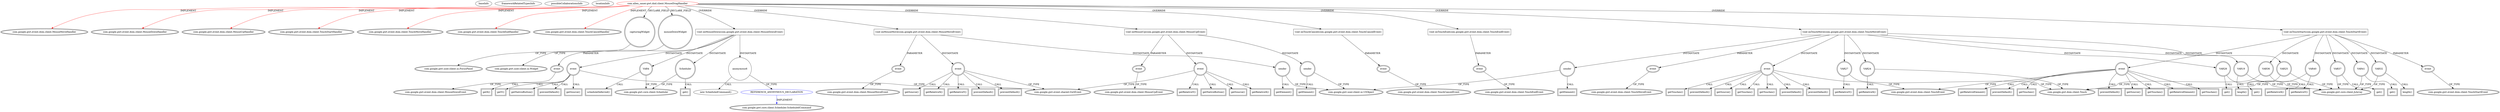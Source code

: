 digraph {
baseInfo[graphId=3680,category="extension_graph",isAnonymous=false,possibleRelation=true]
frameworkRelatedTypesInfo[0="com.google.gwt.event.dom.client.MouseMoveHandler",1="com.google.gwt.event.dom.client.MouseDownHandler",2="com.google.gwt.event.dom.client.MouseUpHandler",3="com.google.gwt.event.dom.client.TouchStartHandler",4="com.google.gwt.event.dom.client.TouchMoveHandler",5="com.google.gwt.event.dom.client.TouchEndHandler",6="com.google.gwt.event.dom.client.TouchCancelHandler"]
possibleCollaborationsInfo[0="3680~OVERRIDING_METHOD_DECLARATION-INSTANTIATION-~com.google.gwt.event.dom.client.MouseMoveHandler com.google.gwt.event.dom.client.MouseDownHandler com.google.gwt.event.dom.client.MouseUpHandler com.google.gwt.event.dom.client.TouchStartHandler com.google.gwt.event.dom.client.TouchMoveHandler com.google.gwt.event.dom.client.TouchEndHandler com.google.gwt.event.dom.client.TouchCancelHandler ~com.google.gwt.core.client.Scheduler.ScheduledCommand ~false~true"]
locationInfo[projectName="mansiT-UiBinder",filePath="/mansiT-UiBinder/UiBinder-master/uibinder/src/com/allen_sauer/gwt/dnd/client/MouseDragHandler.java",contextSignature="MouseDragHandler",graphId="3680"]
0[label="com.allen_sauer.gwt.dnd.client.MouseDragHandler",vertexType="ROOT_CLIENT_CLASS_DECLARATION",isFrameworkType=false,color=red]
1[label="com.google.gwt.event.dom.client.MouseMoveHandler",vertexType="FRAMEWORK_INTERFACE_TYPE",isFrameworkType=true,peripheries=2]
2[label="com.google.gwt.event.dom.client.MouseDownHandler",vertexType="FRAMEWORK_INTERFACE_TYPE",isFrameworkType=true,peripheries=2]
3[label="com.google.gwt.event.dom.client.MouseUpHandler",vertexType="FRAMEWORK_INTERFACE_TYPE",isFrameworkType=true,peripheries=2]
4[label="com.google.gwt.event.dom.client.TouchStartHandler",vertexType="FRAMEWORK_INTERFACE_TYPE",isFrameworkType=true,peripheries=2]
5[label="com.google.gwt.event.dom.client.TouchMoveHandler",vertexType="FRAMEWORK_INTERFACE_TYPE",isFrameworkType=true,peripheries=2]
6[label="com.google.gwt.event.dom.client.TouchEndHandler",vertexType="FRAMEWORK_INTERFACE_TYPE",isFrameworkType=true,peripheries=2]
7[label="com.google.gwt.event.dom.client.TouchCancelHandler",vertexType="FRAMEWORK_INTERFACE_TYPE",isFrameworkType=true,peripheries=2]
8[label="capturingWidget",vertexType="FIELD_DECLARATION",isFrameworkType=true,peripheries=2,shape=circle]
9[label="com.google.gwt.user.client.ui.FocusPanel",vertexType="FRAMEWORK_CLASS_TYPE",isFrameworkType=true,peripheries=2]
10[label="mouseDownWidget",vertexType="FIELD_DECLARATION",isFrameworkType=true,peripheries=2,shape=circle]
11[label="com.google.gwt.user.client.ui.Widget",vertexType="FRAMEWORK_CLASS_TYPE",isFrameworkType=true,peripheries=2]
12[label="void onMouseDown(com.google.gwt.event.dom.client.MouseDownEvent)",vertexType="OVERRIDING_METHOD_DECLARATION",isFrameworkType=false,shape=box]
13[label="event",vertexType="PARAMETER_DECLARATION",isFrameworkType=true,peripheries=2]
14[label="com.google.gwt.event.dom.client.MouseDownEvent",vertexType="FRAMEWORK_CLASS_TYPE",isFrameworkType=true,peripheries=2]
15[label="event",vertexType="VARIABLE_EXPRESION",isFrameworkType=true,peripheries=2,shape=circle]
17[label="com.google.gwt.event.shared.GwtEvent",vertexType="FRAMEWORK_CLASS_TYPE",isFrameworkType=true,peripheries=2]
16[label="getSource()",vertexType="INSIDE_CALL",isFrameworkType=true,peripheries=2,shape=box]
19[label="getX()",vertexType="INSIDE_CALL",isFrameworkType=true,peripheries=2,shape=box]
21[label="getY()",vertexType="INSIDE_CALL",isFrameworkType=true,peripheries=2,shape=box]
23[label="getNativeButton()",vertexType="INSIDE_CALL",isFrameworkType=true,peripheries=2,shape=box]
24[label="VAR4",vertexType="VARIABLE_EXPRESION",isFrameworkType=true,peripheries=2,shape=circle]
26[label="com.google.gwt.core.client.Scheduler",vertexType="FRAMEWORK_CLASS_TYPE",isFrameworkType=true,peripheries=2]
25[label="scheduleDeferred()",vertexType="INSIDE_CALL",isFrameworkType=true,peripheries=2,shape=box]
27[label="Scheduler",vertexType="VARIABLE_EXPRESION",isFrameworkType=true,peripheries=2,shape=circle]
28[label="get()",vertexType="INSIDE_CALL",isFrameworkType=true,peripheries=2,shape=box]
31[label="anonymous6",vertexType="VARIABLE_EXPRESION",isFrameworkType=false,shape=circle]
32[label="REFERENCE_ANONYMOUS_DECLARATION",vertexType="REFERENCE_ANONYMOUS_DECLARATION",isFrameworkType=false,color=blue]
33[label="com.google.gwt.core.client.Scheduler.ScheduledCommand",vertexType="FRAMEWORK_INTERFACE_TYPE",isFrameworkType=true,peripheries=2]
30[label="new ScheduledCommand()",vertexType="CONSTRUCTOR_CALL",isFrameworkType=false]
35[label="preventDefault()",vertexType="INSIDE_CALL",isFrameworkType=true,peripheries=2,shape=box]
36[label="void onMouseMove(com.google.gwt.event.dom.client.MouseMoveEvent)",vertexType="OVERRIDING_METHOD_DECLARATION",isFrameworkType=false,shape=box]
37[label="event",vertexType="PARAMETER_DECLARATION",isFrameworkType=true,peripheries=2]
38[label="com.google.gwt.event.dom.client.MouseMoveEvent",vertexType="FRAMEWORK_CLASS_TYPE",isFrameworkType=true,peripheries=2]
39[label="event",vertexType="VARIABLE_EXPRESION",isFrameworkType=true,peripheries=2,shape=circle]
40[label="getSource()",vertexType="INSIDE_CALL",isFrameworkType=true,peripheries=2,shape=box]
42[label="sender",vertexType="VARIABLE_EXPRESION",isFrameworkType=true,peripheries=2,shape=circle]
44[label="com.google.gwt.user.client.ui.UIObject",vertexType="FRAMEWORK_CLASS_TYPE",isFrameworkType=true,peripheries=2]
43[label="getElement()",vertexType="INSIDE_CALL",isFrameworkType=true,peripheries=2,shape=box]
46[label="getRelativeX()",vertexType="INSIDE_CALL",isFrameworkType=true,peripheries=2,shape=box]
48[label="getRelativeY()",vertexType="INSIDE_CALL",isFrameworkType=true,peripheries=2,shape=box]
50[label="preventDefault()",vertexType="INSIDE_CALL",isFrameworkType=true,peripheries=2,shape=box]
52[label="preventDefault()",vertexType="INSIDE_CALL",isFrameworkType=true,peripheries=2,shape=box]
53[label="void onMouseUp(com.google.gwt.event.dom.client.MouseUpEvent)",vertexType="OVERRIDING_METHOD_DECLARATION",isFrameworkType=false,shape=box]
54[label="event",vertexType="PARAMETER_DECLARATION",isFrameworkType=true,peripheries=2]
55[label="com.google.gwt.event.dom.client.MouseUpEvent",vertexType="FRAMEWORK_CLASS_TYPE",isFrameworkType=true,peripheries=2]
56[label="event",vertexType="VARIABLE_EXPRESION",isFrameworkType=true,peripheries=2,shape=circle]
57[label="getSource()",vertexType="INSIDE_CALL",isFrameworkType=true,peripheries=2,shape=box]
59[label="sender",vertexType="VARIABLE_EXPRESION",isFrameworkType=true,peripheries=2,shape=circle]
60[label="getElement()",vertexType="INSIDE_CALL",isFrameworkType=true,peripheries=2,shape=box]
63[label="getRelativeX()",vertexType="INSIDE_CALL",isFrameworkType=true,peripheries=2,shape=box]
65[label="getRelativeY()",vertexType="INSIDE_CALL",isFrameworkType=true,peripheries=2,shape=box]
67[label="getNativeButton()",vertexType="INSIDE_CALL",isFrameworkType=true,peripheries=2,shape=box]
68[label="void onTouchCancel(com.google.gwt.event.dom.client.TouchCancelEvent)",vertexType="OVERRIDING_METHOD_DECLARATION",isFrameworkType=false,shape=box]
69[label="event",vertexType="PARAMETER_DECLARATION",isFrameworkType=true,peripheries=2]
70[label="com.google.gwt.event.dom.client.TouchCancelEvent",vertexType="FRAMEWORK_CLASS_TYPE",isFrameworkType=true,peripheries=2]
71[label="void onTouchEnd(com.google.gwt.event.dom.client.TouchEndEvent)",vertexType="OVERRIDING_METHOD_DECLARATION",isFrameworkType=false,shape=box]
72[label="event",vertexType="PARAMETER_DECLARATION",isFrameworkType=true,peripheries=2]
73[label="com.google.gwt.event.dom.client.TouchEndEvent",vertexType="FRAMEWORK_CLASS_TYPE",isFrameworkType=true,peripheries=2]
74[label="void onTouchMove(com.google.gwt.event.dom.client.TouchMoveEvent)",vertexType="OVERRIDING_METHOD_DECLARATION",isFrameworkType=false,shape=box]
75[label="event",vertexType="PARAMETER_DECLARATION",isFrameworkType=true,peripheries=2]
76[label="com.google.gwt.event.dom.client.TouchMoveEvent",vertexType="FRAMEWORK_CLASS_TYPE",isFrameworkType=true,peripheries=2]
77[label="VAR19",vertexType="VARIABLE_EXPRESION",isFrameworkType=true,peripheries=2,shape=circle]
79[label="com.google.gwt.core.client.JsArray",vertexType="FRAMEWORK_CLASS_TYPE",isFrameworkType=true,peripheries=2]
78[label="length()",vertexType="INSIDE_CALL",isFrameworkType=true,peripheries=2,shape=box]
80[label="event",vertexType="VARIABLE_EXPRESION",isFrameworkType=true,peripheries=2,shape=circle]
82[label="com.google.gwt.event.dom.client.TouchEvent",vertexType="FRAMEWORK_CLASS_TYPE",isFrameworkType=true,peripheries=2]
81[label="getTouches()",vertexType="INSIDE_CALL",isFrameworkType=true,peripheries=2,shape=box]
84[label="preventDefault()",vertexType="INSIDE_CALL",isFrameworkType=true,peripheries=2,shape=box]
86[label="getSource()",vertexType="INSIDE_CALL",isFrameworkType=true,peripheries=2,shape=box]
87[label="sender",vertexType="VARIABLE_EXPRESION",isFrameworkType=true,peripheries=2,shape=circle]
88[label="getElement()",vertexType="INSIDE_CALL",isFrameworkType=true,peripheries=2,shape=box]
90[label="VAR24",vertexType="VARIABLE_EXPRESION",isFrameworkType=true,peripheries=2,shape=circle]
92[label="com.google.gwt.dom.client.Touch",vertexType="FRAMEWORK_CLASS_TYPE",isFrameworkType=true,peripheries=2]
91[label="getRelativeX()",vertexType="INSIDE_CALL",isFrameworkType=true,peripheries=2,shape=box]
93[label="VAR25",vertexType="VARIABLE_EXPRESION",isFrameworkType=true,peripheries=2,shape=circle]
94[label="get()",vertexType="INSIDE_CALL",isFrameworkType=true,peripheries=2,shape=box]
97[label="getTouches()",vertexType="INSIDE_CALL",isFrameworkType=true,peripheries=2,shape=box]
98[label="VAR27",vertexType="VARIABLE_EXPRESION",isFrameworkType=true,peripheries=2,shape=circle]
99[label="getRelativeY()",vertexType="INSIDE_CALL",isFrameworkType=true,peripheries=2,shape=box]
101[label="VAR28",vertexType="VARIABLE_EXPRESION",isFrameworkType=true,peripheries=2,shape=circle]
102[label="get()",vertexType="INSIDE_CALL",isFrameworkType=true,peripheries=2,shape=box]
105[label="getTouches()",vertexType="INSIDE_CALL",isFrameworkType=true,peripheries=2,shape=box]
107[label="preventDefault()",vertexType="INSIDE_CALL",isFrameworkType=true,peripheries=2,shape=box]
109[label="preventDefault()",vertexType="INSIDE_CALL",isFrameworkType=true,peripheries=2,shape=box]
110[label="void onTouchStart(com.google.gwt.event.dom.client.TouchStartEvent)",vertexType="OVERRIDING_METHOD_DECLARATION",isFrameworkType=false,shape=box]
111[label="event",vertexType="PARAMETER_DECLARATION",isFrameworkType=true,peripheries=2]
112[label="com.google.gwt.event.dom.client.TouchStartEvent",vertexType="FRAMEWORK_CLASS_TYPE",isFrameworkType=true,peripheries=2]
113[label="VAR32",vertexType="VARIABLE_EXPRESION",isFrameworkType=true,peripheries=2,shape=circle]
114[label="length()",vertexType="INSIDE_CALL",isFrameworkType=true,peripheries=2,shape=box]
116[label="event",vertexType="VARIABLE_EXPRESION",isFrameworkType=true,peripheries=2,shape=circle]
117[label="getTouches()",vertexType="INSIDE_CALL",isFrameworkType=true,peripheries=2,shape=box]
120[label="preventDefault()",vertexType="INSIDE_CALL",isFrameworkType=true,peripheries=2,shape=box]
122[label="getSource()",vertexType="INSIDE_CALL",isFrameworkType=true,peripheries=2,shape=box]
123[label="VAR36",vertexType="VARIABLE_EXPRESION",isFrameworkType=true,peripheries=2,shape=circle]
124[label="getRelativeX()",vertexType="INSIDE_CALL",isFrameworkType=true,peripheries=2,shape=box]
126[label="VAR37",vertexType="VARIABLE_EXPRESION",isFrameworkType=true,peripheries=2,shape=circle]
127[label="get()",vertexType="INSIDE_CALL",isFrameworkType=true,peripheries=2,shape=box]
130[label="getTouches()",vertexType="INSIDE_CALL",isFrameworkType=true,peripheries=2,shape=box]
132[label="getRelativeElement()",vertexType="INSIDE_CALL",isFrameworkType=true,peripheries=2,shape=box]
133[label="VAR40",vertexType="VARIABLE_EXPRESION",isFrameworkType=true,peripheries=2,shape=circle]
134[label="getRelativeY()",vertexType="INSIDE_CALL",isFrameworkType=true,peripheries=2,shape=box]
136[label="VAR41",vertexType="VARIABLE_EXPRESION",isFrameworkType=true,peripheries=2,shape=circle]
137[label="get()",vertexType="INSIDE_CALL",isFrameworkType=true,peripheries=2,shape=box]
140[label="getTouches()",vertexType="INSIDE_CALL",isFrameworkType=true,peripheries=2,shape=box]
142[label="getRelativeElement()",vertexType="INSIDE_CALL",isFrameworkType=true,peripheries=2,shape=box]
144[label="preventDefault()",vertexType="INSIDE_CALL",isFrameworkType=true,peripheries=2,shape=box]
0->1[label="IMPLEMENT",color=red]
0->2[label="IMPLEMENT",color=red]
0->3[label="IMPLEMENT",color=red]
0->4[label="IMPLEMENT",color=red]
0->5[label="IMPLEMENT",color=red]
0->6[label="IMPLEMENT",color=red]
0->7[label="IMPLEMENT",color=red]
0->8[label="DECLARE_FIELD"]
8->9[label="OF_TYPE"]
0->10[label="DECLARE_FIELD"]
10->11[label="OF_TYPE"]
0->12[label="OVERRIDE"]
13->14[label="OF_TYPE"]
12->13[label="PARAMETER"]
12->15[label="INSTANTIATE"]
15->17[label="OF_TYPE"]
15->16[label="CALL"]
15->19[label="CALL"]
15->21[label="CALL"]
15->23[label="CALL"]
12->24[label="INSTANTIATE"]
24->26[label="OF_TYPE"]
24->25[label="CALL"]
12->27[label="INSTANTIATE"]
27->26[label="OF_TYPE"]
27->28[label="CALL"]
12->31[label="INSTANTIATE"]
32->33[label="IMPLEMENT",color=blue]
31->32[label="OF_TYPE"]
31->30[label="CALL"]
15->35[label="CALL"]
0->36[label="OVERRIDE"]
37->38[label="OF_TYPE"]
36->37[label="PARAMETER"]
36->39[label="INSTANTIATE"]
39->17[label="OF_TYPE"]
39->40[label="CALL"]
36->42[label="INSTANTIATE"]
42->44[label="OF_TYPE"]
42->43[label="CALL"]
39->46[label="CALL"]
39->48[label="CALL"]
39->50[label="CALL"]
39->52[label="CALL"]
0->53[label="OVERRIDE"]
54->55[label="OF_TYPE"]
53->54[label="PARAMETER"]
53->56[label="INSTANTIATE"]
56->17[label="OF_TYPE"]
56->57[label="CALL"]
53->59[label="INSTANTIATE"]
59->44[label="OF_TYPE"]
59->60[label="CALL"]
56->63[label="CALL"]
56->65[label="CALL"]
56->67[label="CALL"]
0->68[label="OVERRIDE"]
69->70[label="OF_TYPE"]
68->69[label="PARAMETER"]
0->71[label="OVERRIDE"]
72->73[label="OF_TYPE"]
71->72[label="PARAMETER"]
0->74[label="OVERRIDE"]
75->76[label="OF_TYPE"]
74->75[label="PARAMETER"]
74->77[label="INSTANTIATE"]
77->79[label="OF_TYPE"]
77->78[label="CALL"]
74->80[label="INSTANTIATE"]
80->82[label="OF_TYPE"]
80->81[label="CALL"]
80->84[label="CALL"]
80->86[label="CALL"]
74->87[label="INSTANTIATE"]
87->44[label="OF_TYPE"]
87->88[label="CALL"]
74->90[label="INSTANTIATE"]
90->92[label="OF_TYPE"]
90->91[label="CALL"]
74->93[label="INSTANTIATE"]
93->79[label="OF_TYPE"]
93->94[label="CALL"]
80->97[label="CALL"]
74->98[label="INSTANTIATE"]
98->92[label="OF_TYPE"]
98->99[label="CALL"]
74->101[label="INSTANTIATE"]
101->79[label="OF_TYPE"]
101->102[label="CALL"]
80->105[label="CALL"]
80->107[label="CALL"]
80->109[label="CALL"]
0->110[label="OVERRIDE"]
111->112[label="OF_TYPE"]
110->111[label="PARAMETER"]
110->113[label="INSTANTIATE"]
113->79[label="OF_TYPE"]
113->114[label="CALL"]
110->116[label="INSTANTIATE"]
116->82[label="OF_TYPE"]
116->117[label="CALL"]
116->120[label="CALL"]
116->122[label="CALL"]
110->123[label="INSTANTIATE"]
123->92[label="OF_TYPE"]
123->124[label="CALL"]
110->126[label="INSTANTIATE"]
126->79[label="OF_TYPE"]
126->127[label="CALL"]
116->130[label="CALL"]
116->132[label="CALL"]
110->133[label="INSTANTIATE"]
133->92[label="OF_TYPE"]
133->134[label="CALL"]
110->136[label="INSTANTIATE"]
136->79[label="OF_TYPE"]
136->137[label="CALL"]
116->140[label="CALL"]
116->142[label="CALL"]
116->144[label="CALL"]
}
